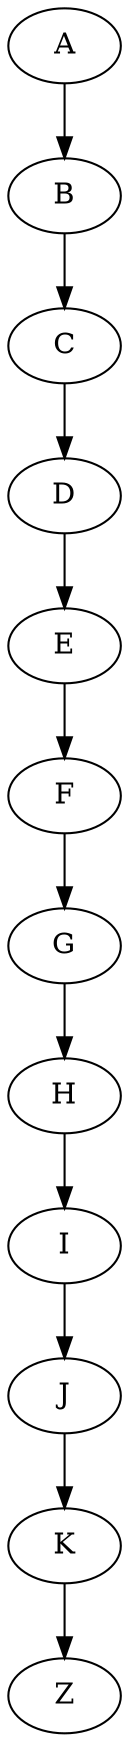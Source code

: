 digraph g {
	A -> B -> C -> D -> E -> F -> G -> H -> I -> J -> K -> Z [ distance = 1 ]

	A [ x =   0, y =   0, passenger = "p1:A->Z@rate=1,p2:A->Z@rate=3/1000" ]
	B [ x =  20, y =   0, passenger = "p3:B->K@rate=3/1000" ]
	C [ x =  40, y =   0 ]
	D [ x =  60, y =   0 ]
	E [ x =  80, y =   0 ]
	F [ x = 100, y =   0 ]
	G [ x = 120, y =   0 ]
	H [ x = 140, y =   0 ]
	I [ x = 160, y =   0 ]
	J [ x = 180, y =   0 ]
	K [ x = 200, y =   0 ]
	Z [ x = 220, y =   0 ]
}
